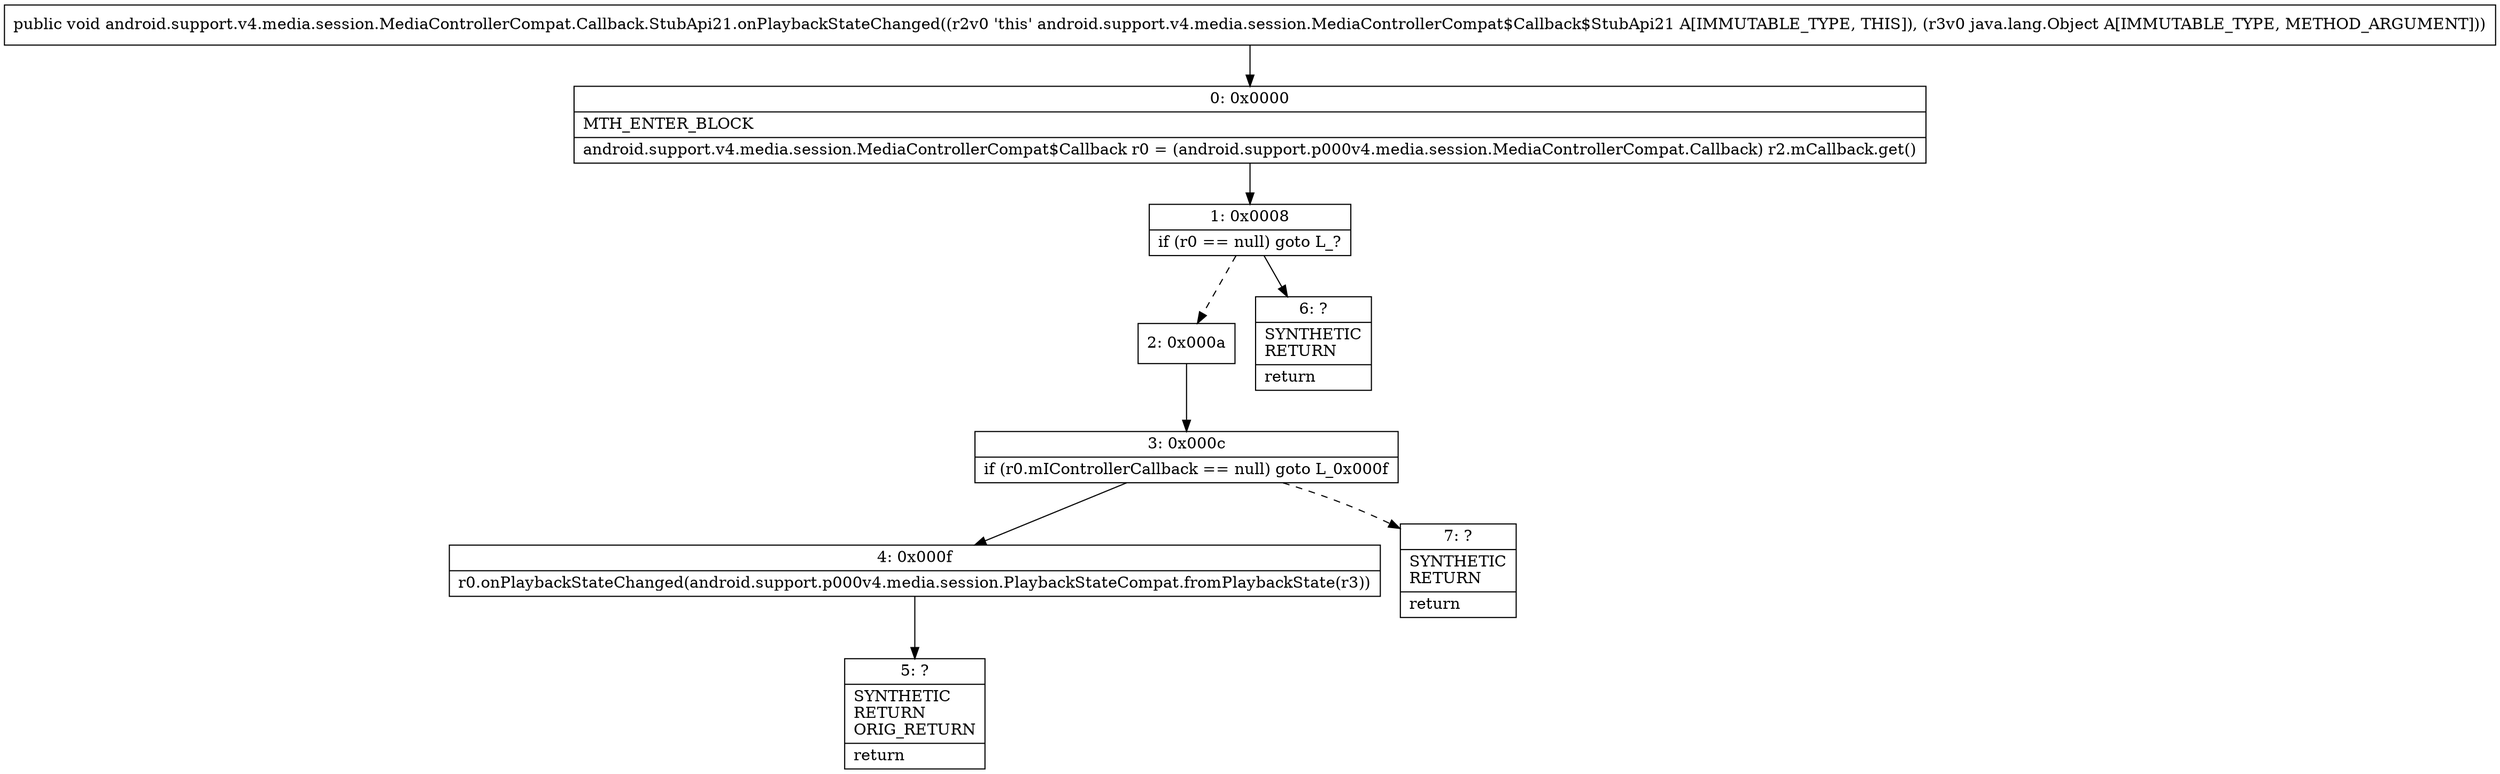 digraph "CFG forandroid.support.v4.media.session.MediaControllerCompat.Callback.StubApi21.onPlaybackStateChanged(Ljava\/lang\/Object;)V" {
Node_0 [shape=record,label="{0\:\ 0x0000|MTH_ENTER_BLOCK\l|android.support.v4.media.session.MediaControllerCompat$Callback r0 = (android.support.p000v4.media.session.MediaControllerCompat.Callback) r2.mCallback.get()\l}"];
Node_1 [shape=record,label="{1\:\ 0x0008|if (r0 == null) goto L_?\l}"];
Node_2 [shape=record,label="{2\:\ 0x000a}"];
Node_3 [shape=record,label="{3\:\ 0x000c|if (r0.mIControllerCallback == null) goto L_0x000f\l}"];
Node_4 [shape=record,label="{4\:\ 0x000f|r0.onPlaybackStateChanged(android.support.p000v4.media.session.PlaybackStateCompat.fromPlaybackState(r3))\l}"];
Node_5 [shape=record,label="{5\:\ ?|SYNTHETIC\lRETURN\lORIG_RETURN\l|return\l}"];
Node_6 [shape=record,label="{6\:\ ?|SYNTHETIC\lRETURN\l|return\l}"];
Node_7 [shape=record,label="{7\:\ ?|SYNTHETIC\lRETURN\l|return\l}"];
MethodNode[shape=record,label="{public void android.support.v4.media.session.MediaControllerCompat.Callback.StubApi21.onPlaybackStateChanged((r2v0 'this' android.support.v4.media.session.MediaControllerCompat$Callback$StubApi21 A[IMMUTABLE_TYPE, THIS]), (r3v0 java.lang.Object A[IMMUTABLE_TYPE, METHOD_ARGUMENT])) }"];
MethodNode -> Node_0;
Node_0 -> Node_1;
Node_1 -> Node_2[style=dashed];
Node_1 -> Node_6;
Node_2 -> Node_3;
Node_3 -> Node_4;
Node_3 -> Node_7[style=dashed];
Node_4 -> Node_5;
}

